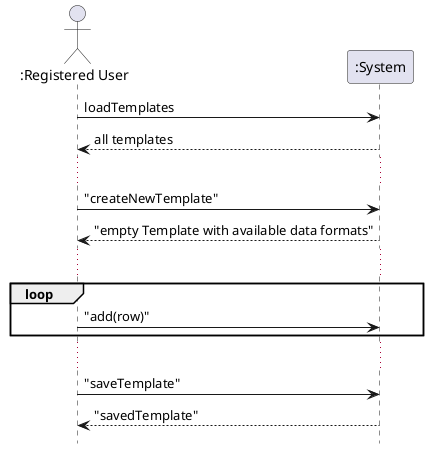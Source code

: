@startuml
'https://plantuml.com/sequence-diagram

hide footbox
actor ":Registered User" as user
participant ":System" as system
user -> system: loadTemplates
system  --> user: all templates
...

user -> system: "createNewTemplate"
system --> user: "empty Template with available data formats"
...
loop
    user -> system: "add(row)"
end
...
user -> system: "saveTemplate"
system --> user: "savedTemplate"

@enduml